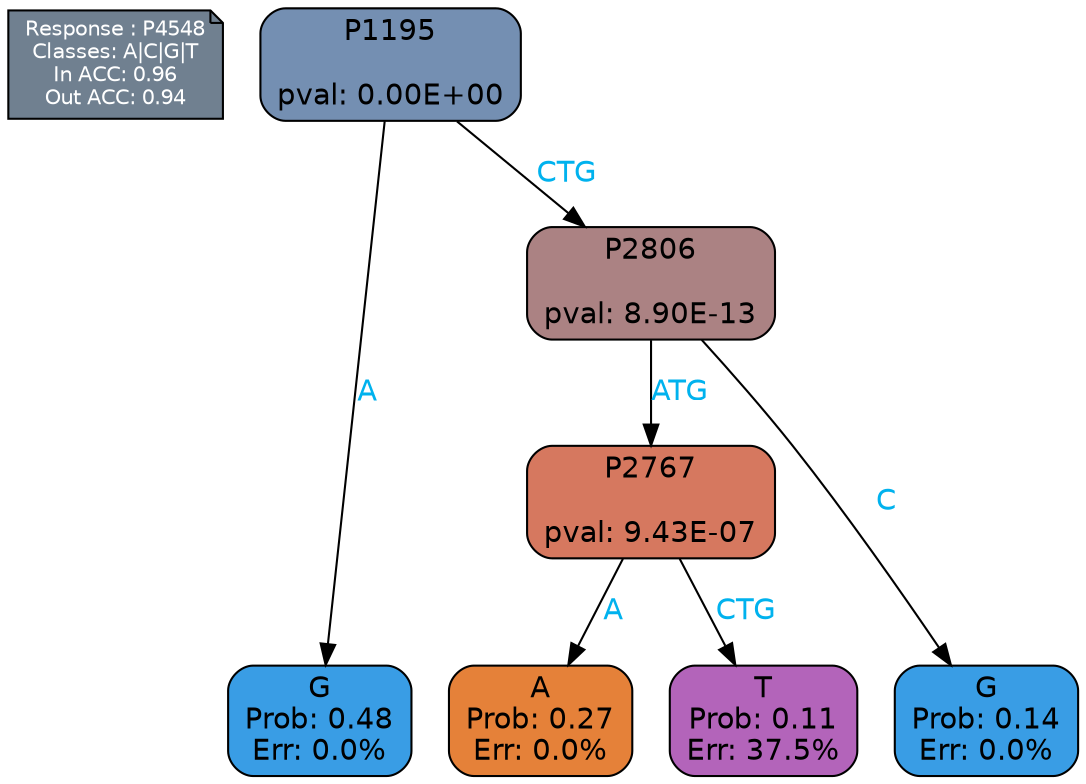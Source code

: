 digraph Tree {
node [shape=box, style="filled, rounded", color="black", fontname=helvetica] ;
graph [ranksep=equally, splines=polylines, bgcolor=transparent, dpi=600] ;
edge [fontname=helvetica] ;
LEGEND [label="Response : P4548
Classes: A|C|G|T
In ACC: 0.96
Out ACC: 0.94
",shape=note,align=left,style=filled,fillcolor="slategray",fontcolor="white",fontsize=10];1 [label="P1195

pval: 0.00E+00", fillcolor="#748fb2"] ;
2 [label="G
Prob: 0.48
Err: 0.0%", fillcolor="#399de5"] ;
3 [label="P2806

pval: 8.90E-13", fillcolor="#ab8283"] ;
4 [label="P2767

pval: 9.43E-07", fillcolor="#d6785f"] ;
5 [label="A
Prob: 0.27
Err: 0.0%", fillcolor="#e58139"] ;
6 [label="T
Prob: 0.11
Err: 37.5%", fillcolor="#b364ba"] ;
7 [label="G
Prob: 0.14
Err: 0.0%", fillcolor="#399de5"] ;
1 -> 2 [label="A",fontcolor=deepskyblue2] ;
1 -> 3 [label="CTG",fontcolor=deepskyblue2] ;
3 -> 4 [label="ATG",fontcolor=deepskyblue2] ;
3 -> 7 [label="C",fontcolor=deepskyblue2] ;
4 -> 5 [label="A",fontcolor=deepskyblue2] ;
4 -> 6 [label="CTG",fontcolor=deepskyblue2] ;
{rank = same; 2;5;6;7;}{rank = same; LEGEND;1;}}